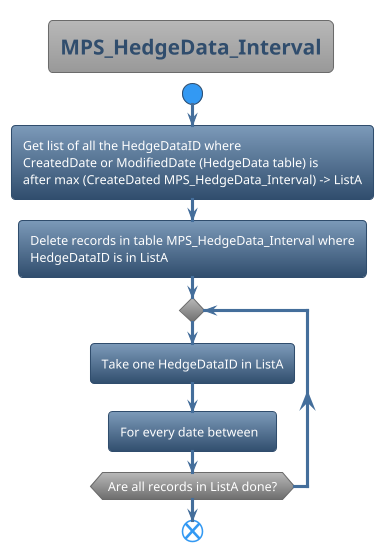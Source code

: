 @startuml MPS-88
!theme spacelab
title MPS_HedgeData_Interval
start
:Get list of all the HedgeDataID where
CreatedDate or ModifiedDate (HedgeData table) is
after max (CreateDated MPS_HedgeData_Interval) -> ListA;
:Delete records in table MPS_HedgeData_Interval where
HedgeDataID is in ListA;
repeat
:Take one HedgeDataID in ListA;
:For every date between  ;
repeat while(Are all records in ListA done?)
end
@enduml